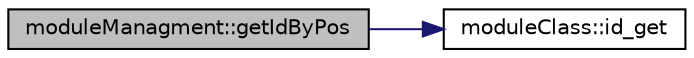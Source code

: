 digraph "moduleManagment::getIdByPos"
{
 // LATEX_PDF_SIZE
  edge [fontname="Helvetica",fontsize="10",labelfontname="Helvetica",labelfontsize="10"];
  node [fontname="Helvetica",fontsize="10",shape=record];
  rankdir="LR";
  Node1 [label="moduleManagment::getIdByPos",height=0.2,width=0.4,color="black", fillcolor="grey75", style="filled", fontcolor="black",tooltip=" "];
  Node1 -> Node2 [color="midnightblue",fontsize="10",style="solid",fontname="Helvetica"];
  Node2 [label="moduleClass::id_get",height=0.2,width=0.4,color="black", fillcolor="white", style="filled",URL="$classmodule_class.html#ac2e059dfc9c2770db04edc475163eff5",tooltip=" "];
}
